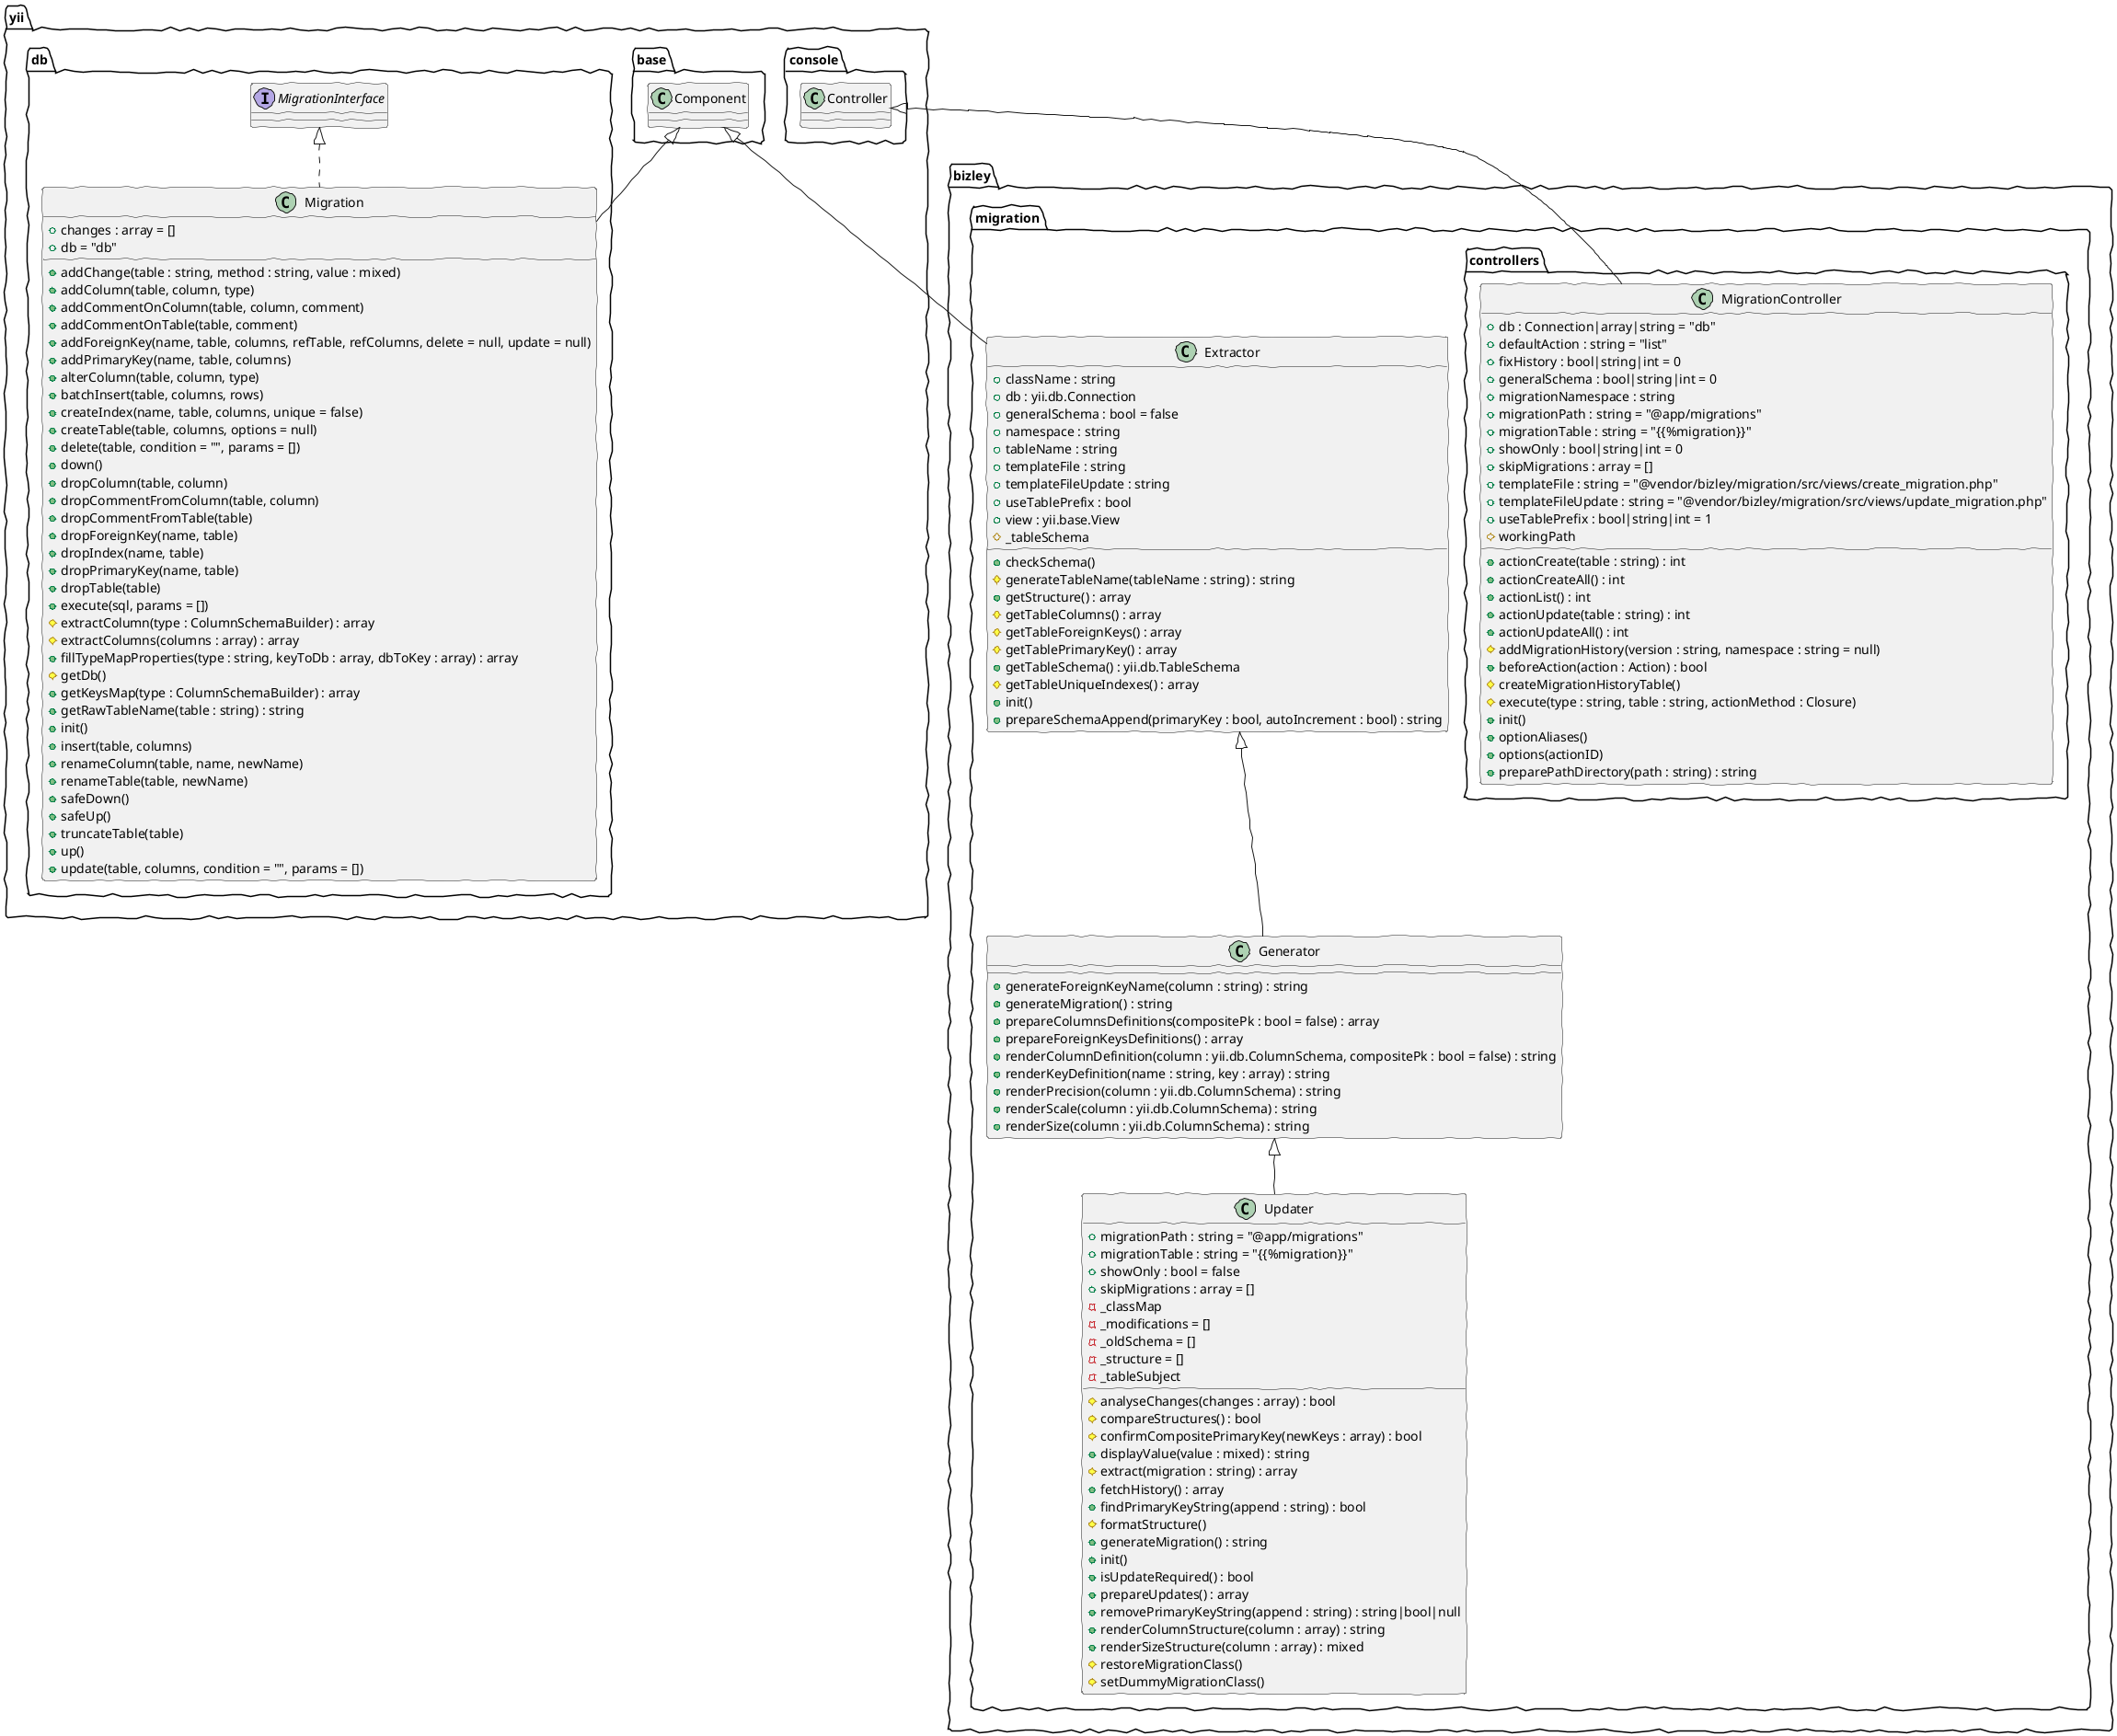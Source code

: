 @startuml
skinparam handwritten true
class bizley.migration.controllers.MigrationController {
    +db : Connection|array|string = "db"
    +defaultAction : string = "list"
    +fixHistory : bool|string|int = 0
    +generalSchema : bool|string|int = 0
    +migrationNamespace : string
    +migrationPath : string = "@app/migrations"
    +migrationTable : string = "{{%migration}}"
    +showOnly : bool|string|int = 0
    +skipMigrations : array = []
    +templateFile : string = "@vendor/bizley/migration/src/views/create_migration.php"
    +templateFileUpdate : string = "@vendor/bizley/migration/src/views/update_migration.php"
    +useTablePrefix : bool|string|int = 1
    #workingPath
    +actionCreate(table : string) : int
    +actionCreateAll() : int
    +actionList() : int
    +actionUpdate(table : string) : int
    +actionUpdateAll() : int
    #addMigrationHistory(version : string, namespace : string = null)
    +beforeAction(action : Action) : bool
    #createMigrationHistoryTable()
    #execute(type : string, table : string, actionMethod : Closure)
    +init()
    +optionAliases()
    +options(actionID)
    +preparePathDirectory(path : string) : string
}
class bizley.migration.controllers.MigrationController extends yii.console.Controller
class yii.db.Migration {
    +changes : array = []
    +db = "db"
    +addChange(table : string, method : string, value : mixed)
    +addColumn(table, column, type)
    +addCommentOnColumn(table, column, comment)
    +addCommentOnTable(table, comment)
    +addForeignKey(name, table, columns, refTable, refColumns, delete = null, update = null)
    +addPrimaryKey(name, table, columns)
    +alterColumn(table, column, type)
    +batchInsert(table, columns, rows)
    +createIndex(name, table, columns, unique = false)
    +createTable(table, columns, options = null)
    +delete(table, condition = "", params = [])
    +down()
    +dropColumn(table, column)
    +dropCommentFromColumn(table, column)
    +dropCommentFromTable(table)
    +dropForeignKey(name, table)
    +dropIndex(name, table)
    +dropPrimaryKey(name, table)
    +dropTable(table)
    +execute(sql, params = [])
    #extractColumn(type : ColumnSchemaBuilder) : array
    #extractColumns(columns : array) : array
    +fillTypeMapProperties(type : string, keyToDb : array, dbToKey : array) : array
    #getDb()
    +getKeysMap(type : ColumnSchemaBuilder) : array
    +getRawTableName(table : string) : string
    +init()
    +insert(table, columns)
    +renameColumn(table, name, newName)
    +renameTable(table, newName)
    +safeDown()
    +safeUp()
    +truncateTable(table)
    +up()
    +update(table, columns, condition = "", params = [])
}
class yii.db.Migration extends yii.base.Component
class yii.db.Migration implements yii.db.MigrationInterface
class bizley.migration.Extractor {
    +className : string
    +db : yii.db.Connection
    +generalSchema : bool = false
    +namespace : string
    +tableName : string
    +templateFile : string
    +templateFileUpdate : string
    +useTablePrefix : bool
    +view : yii.base.View
    #_tableSchema
    +checkSchema()
    #generateTableName(tableName : string) : string
    +getStructure() : array
    #getTableColumns() : array
    #getTableForeignKeys() : array
    #getTablePrimaryKey() : array
    +getTableSchema() : yii.db.TableSchema
    #getTableUniqueIndexes() : array
    +init()
    +prepareSchemaAppend(primaryKey : bool, autoIncrement : bool) : string
}
class bizley.migration.Extractor extends yii.base.Component
class bizley.migration.Generator {
    +generateForeignKeyName(column : string) : string
    +generateMigration() : string
    +prepareColumnsDefinitions(compositePk : bool = false) : array
    +prepareForeignKeysDefinitions() : array
    +renderColumnDefinition(column : yii.db.ColumnSchema, compositePk : bool = false) : string
    +renderKeyDefinition(name : string, key : array) : string
    +renderPrecision(column : yii.db.ColumnSchema) : string
    +renderScale(column : yii.db.ColumnSchema) : string
    +renderSize(column : yii.db.ColumnSchema) : string
}
class bizley.migration.Generator extends bizley.migration.Extractor
class bizley.migration.Updater {
    +migrationPath : string = "@app/migrations"
    +migrationTable : string = "{{%migration}}"
    +showOnly : bool = false
    +skipMigrations : array = []
    -_classMap
    -_modifications = []
    -_oldSchema = []
    -_structure = []
    -_tableSubject
    #analyseChanges(changes : array) : bool
    #compareStructures() : bool
    #confirmCompositePrimaryKey(newKeys : array) : bool
    +displayValue(value : mixed) : string
    #extract(migration : string) : array
    +fetchHistory() : array
    +findPrimaryKeyString(append : string) : bool
    #formatStructure()
    +generateMigration() : string
    +init()
    +isUpdateRequired() : bool
    +prepareUpdates() : array
    +removePrimaryKeyString(append : string) : string|bool|null
    +renderColumnStructure(column : array) : string
    +renderSizeStructure(column : array) : mixed
    #restoreMigrationClass()
    #setDummyMigrationClass()
}
class bizley.migration.Updater extends bizley.migration.Generator
@enduml
